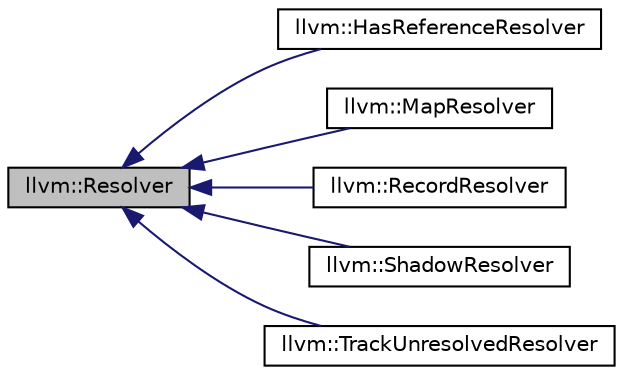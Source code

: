 digraph "llvm::Resolver"
{
 // LATEX_PDF_SIZE
  bgcolor="transparent";
  edge [fontname="Helvetica",fontsize="10",labelfontname="Helvetica",labelfontsize="10"];
  node [fontname="Helvetica",fontsize="10",shape=record];
  rankdir="LR";
  Node1 [label="llvm::Resolver",height=0.2,width=0.4,color="black", fillcolor="grey75", style="filled", fontcolor="black",tooltip="Interface for looking up the initializer for a variable name, used by Init::resolveReferences."];
  Node1 -> Node2 [dir="back",color="midnightblue",fontsize="10",style="solid",fontname="Helvetica"];
  Node2 [label="llvm::HasReferenceResolver",height=0.2,width=0.4,color="black",URL="$classllvm_1_1HasReferenceResolver.html",tooltip="Do not resolve anything, but keep track of whether a given variable was referenced."];
  Node1 -> Node3 [dir="back",color="midnightblue",fontsize="10",style="solid",fontname="Helvetica"];
  Node3 [label="llvm::MapResolver",height=0.2,width=0.4,color="black",URL="$classllvm_1_1MapResolver.html",tooltip="Resolve arbitrary mappings."];
  Node1 -> Node4 [dir="back",color="midnightblue",fontsize="10",style="solid",fontname="Helvetica"];
  Node4 [label="llvm::RecordResolver",height=0.2,width=0.4,color="black",URL="$classllvm_1_1RecordResolver.html",tooltip="Resolve all variables from a record except for unset variables."];
  Node1 -> Node5 [dir="back",color="midnightblue",fontsize="10",style="solid",fontname="Helvetica"];
  Node5 [label="llvm::ShadowResolver",height=0.2,width=0.4,color="black",URL="$classllvm_1_1ShadowResolver.html",tooltip="Delegate resolving to a sub-resolver, but shadow some variable names."];
  Node1 -> Node6 [dir="back",color="midnightblue",fontsize="10",style="solid",fontname="Helvetica"];
  Node6 [label="llvm::TrackUnresolvedResolver",height=0.2,width=0.4,color="black",URL="$classllvm_1_1TrackUnresolvedResolver.html",tooltip="(Optionally) delegate resolving to a sub-resolver, and keep track whether there were unresolved refer..."];
}
